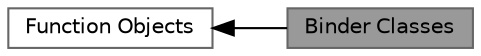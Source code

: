 digraph "Binder Classes"
{
 // LATEX_PDF_SIZE
  bgcolor="transparent";
  edge [fontname=Helvetica,fontsize=10,labelfontname=Helvetica,labelfontsize=10];
  node [fontname=Helvetica,fontsize=10,shape=box,height=0.2,width=0.4];
  rankdir=LR;
  Node1 [id="Node000001",label="Binder Classes",height=0.2,width=0.4,color="gray40", fillcolor="grey60", style="filled", fontcolor="black",tooltip=" "];
  Node2 [id="Node000002",label="Function Objects",height=0.2,width=0.4,color="grey40", fillcolor="white", style="filled",URL="$group__functors.html",tooltip=" "];
  Node2->Node1 [shape=plaintext, dir="back", style="solid"];
}
